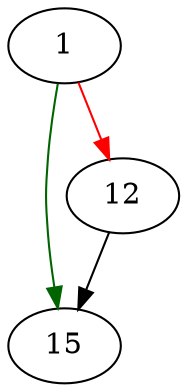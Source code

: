 strict digraph "free_mount_entry" {
	// Node definitions.
	1 [entry=true];
	15;
	12;

	// Edge definitions.
	1 -> 15 [
		color=darkgreen
		cond=true
	];
	1 -> 12 [
		color=red
		cond=false
	];
	12 -> 15;
}
